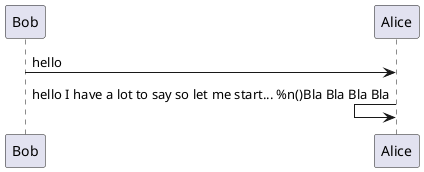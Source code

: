{
  "sha1": "9dfpf3euj04zjimnlcl89th81eeo0yc",
  "insertion": {
    "when": "2024-05-30T20:48:21.658Z",
    "url": "https://forum.plantuml.net/1361/message-to-itself-on-left-side?show=13828#a13828",
    "user": "plantuml@gmail.com"
  }
}
@startuml
Bob -> Alice : hello
Alice <- Alice : hello I have a lot to say so let me start... %n()Bla Bla Bla Bla
@enduml
